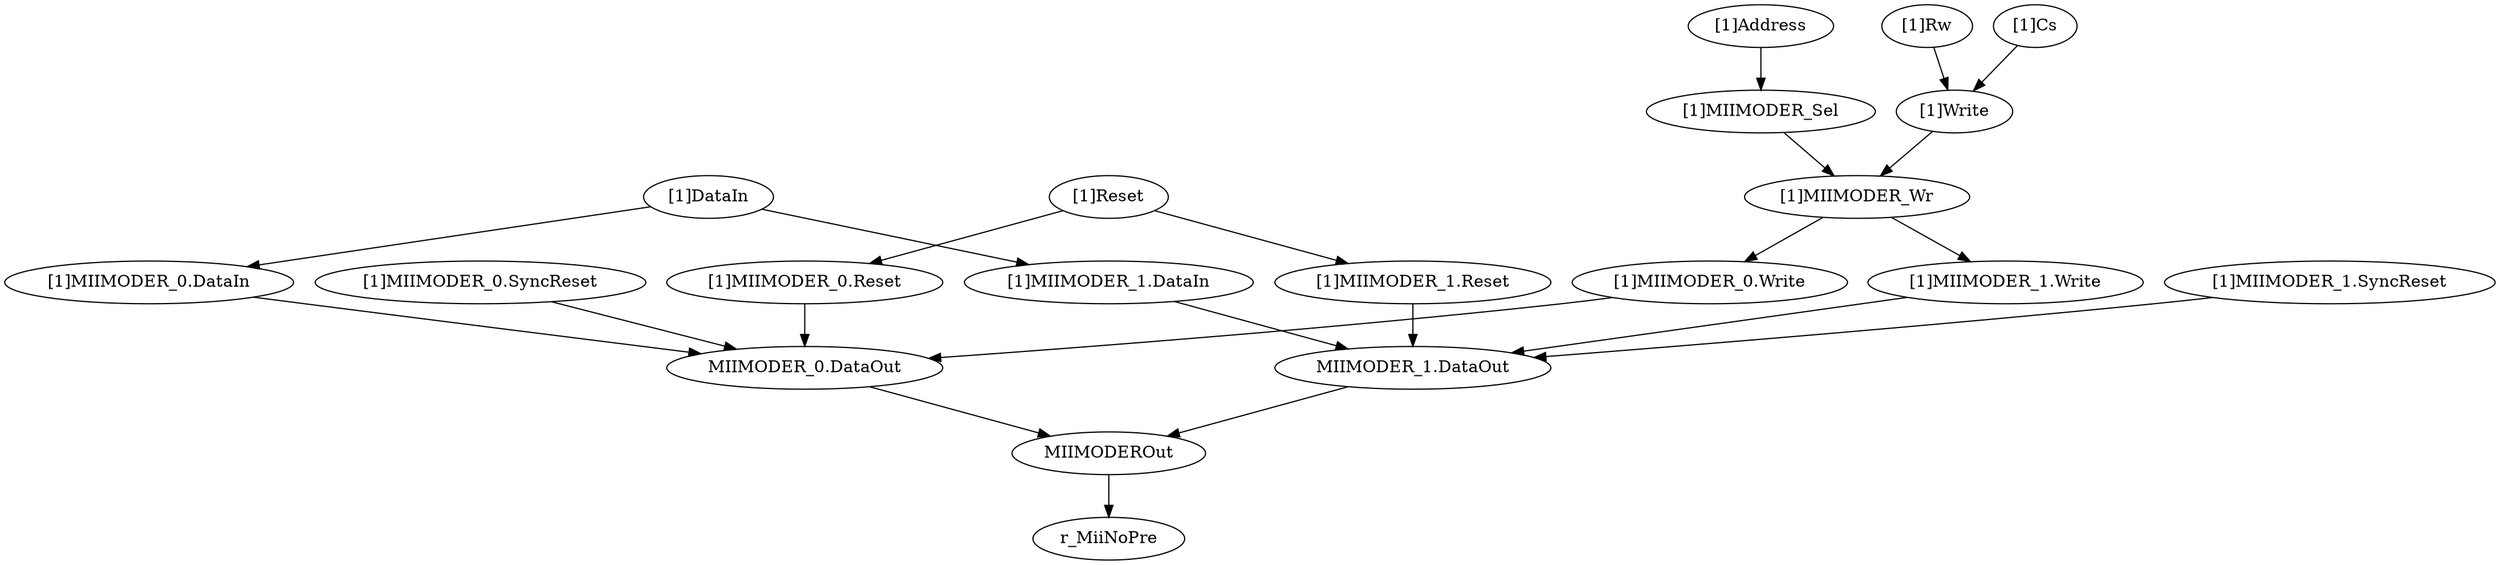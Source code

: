 strict digraph "" {
	"[1]MIIMODER_0.DataIn"	 [complexity=4,
		importance=0.0127990635496,
		rank=0.0031997658874];
	"MIIMODER_0.DataOut"	 [complexity=2,
		importance=0.0115216474959,
		rank=0.00576082374796];
	"[1]MIIMODER_0.DataIn" -> "MIIMODER_0.DataOut";
	"[1]MIIMODER_0.Write"	 [complexity=3,
		importance=0.013274445203,
		rank=0.00442481506766];
	"[1]MIIMODER_0.Write" -> "MIIMODER_0.DataOut";
	"[1]DataIn"	 [complexity=4,
		importance=0.0140657428191,
		rank=0.00351643570477];
	"[1]DataIn" -> "[1]MIIMODER_0.DataIn";
	"[1]MIIMODER_1.DataIn"	 [complexity=4,
		importance=0.0127990635496,
		rank=0.0031997658874];
	"[1]DataIn" -> "[1]MIIMODER_1.DataIn";
	"[1]MIIMODER_1.Reset"	 [complexity=3,
		importance=0.0358376548074,
		rank=0.0119458849358];
	"MIIMODER_1.DataOut"	 [complexity=2,
		importance=0.0115216474959,
		rank=0.00576082374796];
	"[1]MIIMODER_1.Reset" -> "MIIMODER_1.DataOut";
	"[1]MIIMODER_1.DataIn" -> "MIIMODER_1.DataOut";
	"[1]MIIMODER_Wr"	 [complexity=3,
		importance=0.0152191862041,
		rank=0.00507306206804];
	"[1]MIIMODER_Wr" -> "[1]MIIMODER_0.Write";
	"[1]MIIMODER_1.Write"	 [complexity=3,
		importance=0.013274445203,
		rank=0.00442481506766];
	"[1]MIIMODER_Wr" -> "[1]MIIMODER_1.Write";
	r_MiiNoPre	 [complexity=0,
		importance=0.0021528590563,
		rank=0.0];
	"[1]MIIMODER_Sel"	 [complexity=9,
		importance=0.031718248975,
		rank=0.00352424988611];
	"[1]MIIMODER_Sel" -> "[1]MIIMODER_Wr";
	"[1]MIIMODER_0.Reset"	 [complexity=3,
		importance=0.0358376548074,
		rank=0.0119458849358];
	"[1]MIIMODER_0.Reset" -> "MIIMODER_0.DataOut";
	"[1]Cs"	 [complexity=12,
		importance=0.0336052012135,
		rank=0.00280043343446];
	"[1]Write"	 [complexity=9,
		importance=0.032338521944,
		rank=0.00359316910489];
	"[1]Cs" -> "[1]Write";
	MIIMODEROut	 [complexity=2,
		importance=0.00746978104687,
		rank=0.00373489052343];
	"MIIMODER_1.DataOut" -> MIIMODEROut;
	"MIIMODER_0.DataOut" -> MIIMODEROut;
	"[1]MIIMODER_1.SyncReset"	 [complexity=3,
		importance=0.0243099742613,
		rank=0.00810332475378];
	"[1]MIIMODER_1.SyncReset" -> "MIIMODER_1.DataOut";
	"[1]MIIMODER_0.SyncReset"	 [complexity=3,
		importance=0.0243099742613,
		rank=0.00810332475378];
	"[1]MIIMODER_0.SyncReset" -> "MIIMODER_0.DataOut";
	"[1]Write" -> "[1]MIIMODER_Wr";
	"[1]Address"	 [complexity=11,
		importance=0.0329849282445,
		rank=0.0029986298404];
	"[1]Address" -> "[1]MIIMODER_Sel";
	"[1]Rw"	 [complexity=12,
		importance=0.0336052012135,
		rank=0.00280043343446];
	"[1]Rw" -> "[1]Write";
	"[1]Reset"	 [complexity=3,
		importance=0.0371043340769,
		rank=0.012368111359];
	"[1]Reset" -> "[1]MIIMODER_1.Reset";
	"[1]Reset" -> "[1]MIIMODER_0.Reset";
	MIIMODEROut -> r_MiiNoPre;
	"[1]MIIMODER_1.Write" -> "MIIMODER_1.DataOut";
}
